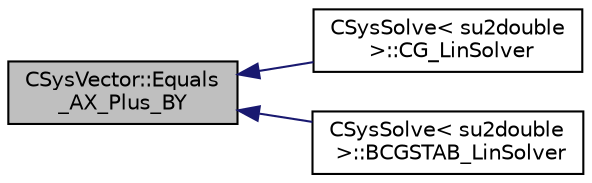 digraph "CSysVector::Equals_AX_Plus_BY"
{
  edge [fontname="Helvetica",fontsize="10",labelfontname="Helvetica",labelfontsize="10"];
  node [fontname="Helvetica",fontsize="10",shape=record];
  rankdir="LR";
  Node144 [label="CSysVector::Equals\l_AX_Plus_BY",height=0.2,width=0.4,color="black", fillcolor="grey75", style="filled", fontcolor="black"];
  Node144 -> Node145 [dir="back",color="midnightblue",fontsize="10",style="solid",fontname="Helvetica"];
  Node145 [label="CSysSolve\< su2double\l \>::CG_LinSolver",height=0.2,width=0.4,color="black", fillcolor="white", style="filled",URL="$class_c_sys_solve.html#a3e3c1440f7b8eea3db41ca6d2eb1c5c4",tooltip="Conjugate Gradient method. "];
  Node144 -> Node146 [dir="back",color="midnightblue",fontsize="10",style="solid",fontname="Helvetica"];
  Node146 [label="CSysSolve\< su2double\l \>::BCGSTAB_LinSolver",height=0.2,width=0.4,color="black", fillcolor="white", style="filled",URL="$class_c_sys_solve.html#a189cd58cff5e7d3c926a4c7485e3ca4c",tooltip="Biconjugate Gradient Stabilized Method (BCGSTAB) "];
}
